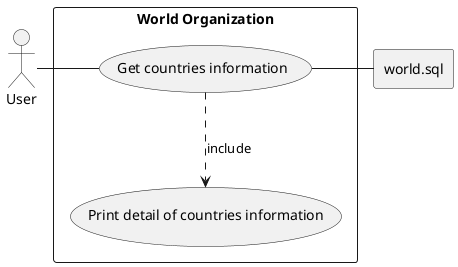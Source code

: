 @startuml

actor User as "User"

rectangle world.sql

rectangle "World Organization" {
    usecase UC4 as "Get countries information"

    usecase UCa as "Print detail of countries information"

    User -  UC4
    UC4 ..> UCa : include
    UC4 - world.sql
}

@endum